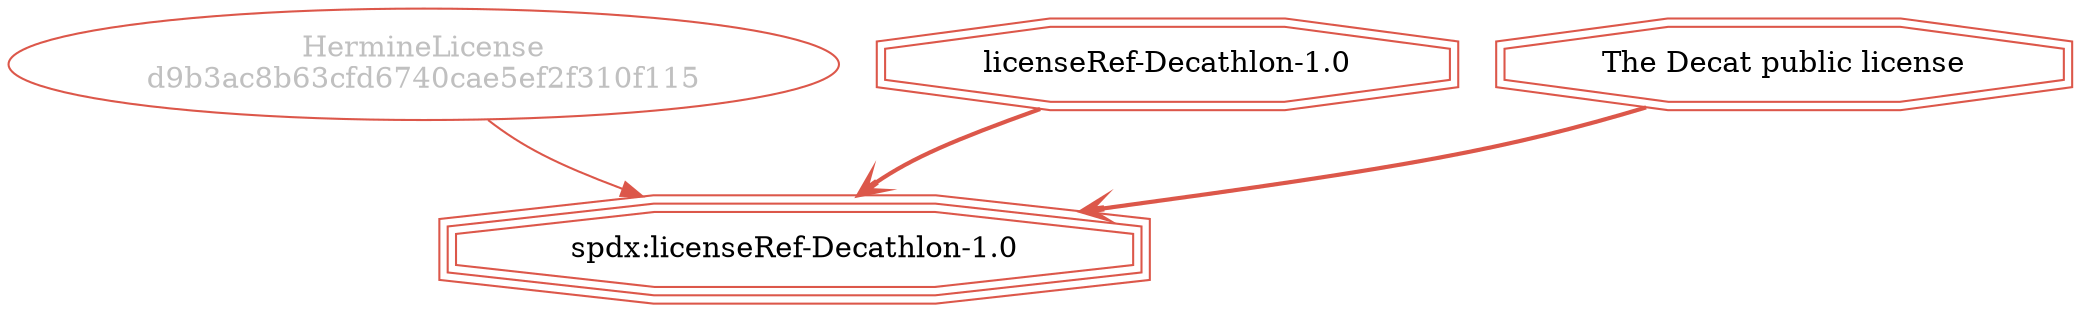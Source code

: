 strict digraph {
    node [shape=box];
    graph [splines=curved];
    50088 [label="HermineLicense\nd9b3ac8b63cfd6740cae5ef2f310f115"
          ,fontcolor=gray
          ,color="#dc574a"
          ,fillcolor="beige;1"
          ,shape=ellipse];
    50089 [label="spdx:licenseRef-Decathlon-1.0"
          ,color="#dc574a"
          ,shape=tripleoctagon];
    50090 [label="licenseRef-Decathlon-1.0"
          ,color="#dc574a"
          ,shape=doubleoctagon];
    50091 [label="The Decat public license"
          ,color="#dc574a"
          ,shape=doubleoctagon];
    50088 -> 50089 [weight=0.5
                   ,color="#dc574a"];
    50090 -> 50089 [style=bold
                   ,arrowhead=vee
                   ,weight=0.7
                   ,color="#dc574a"];
    50091 -> 50089 [style=bold
                   ,arrowhead=vee
                   ,weight=0.7
                   ,color="#dc574a"];
}
